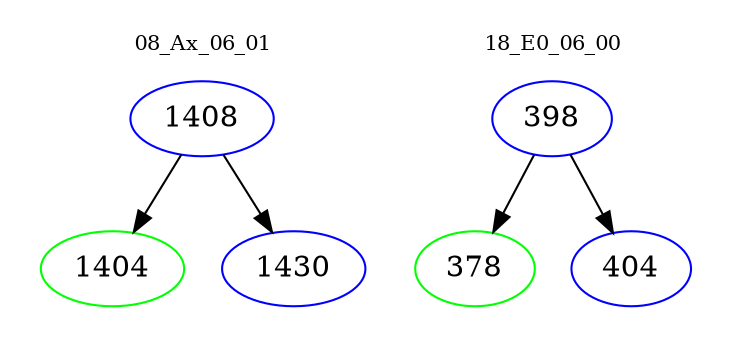 digraph{
subgraph cluster_0 {
color = white
label = "08_Ax_06_01";
fontsize=10;
T0_1408 [label="1408", color="blue"]
T0_1408 -> T0_1404 [color="black"]
T0_1404 [label="1404", color="green"]
T0_1408 -> T0_1430 [color="black"]
T0_1430 [label="1430", color="blue"]
}
subgraph cluster_1 {
color = white
label = "18_E0_06_00";
fontsize=10;
T1_398 [label="398", color="blue"]
T1_398 -> T1_378 [color="black"]
T1_378 [label="378", color="green"]
T1_398 -> T1_404 [color="black"]
T1_404 [label="404", color="blue"]
}
}
